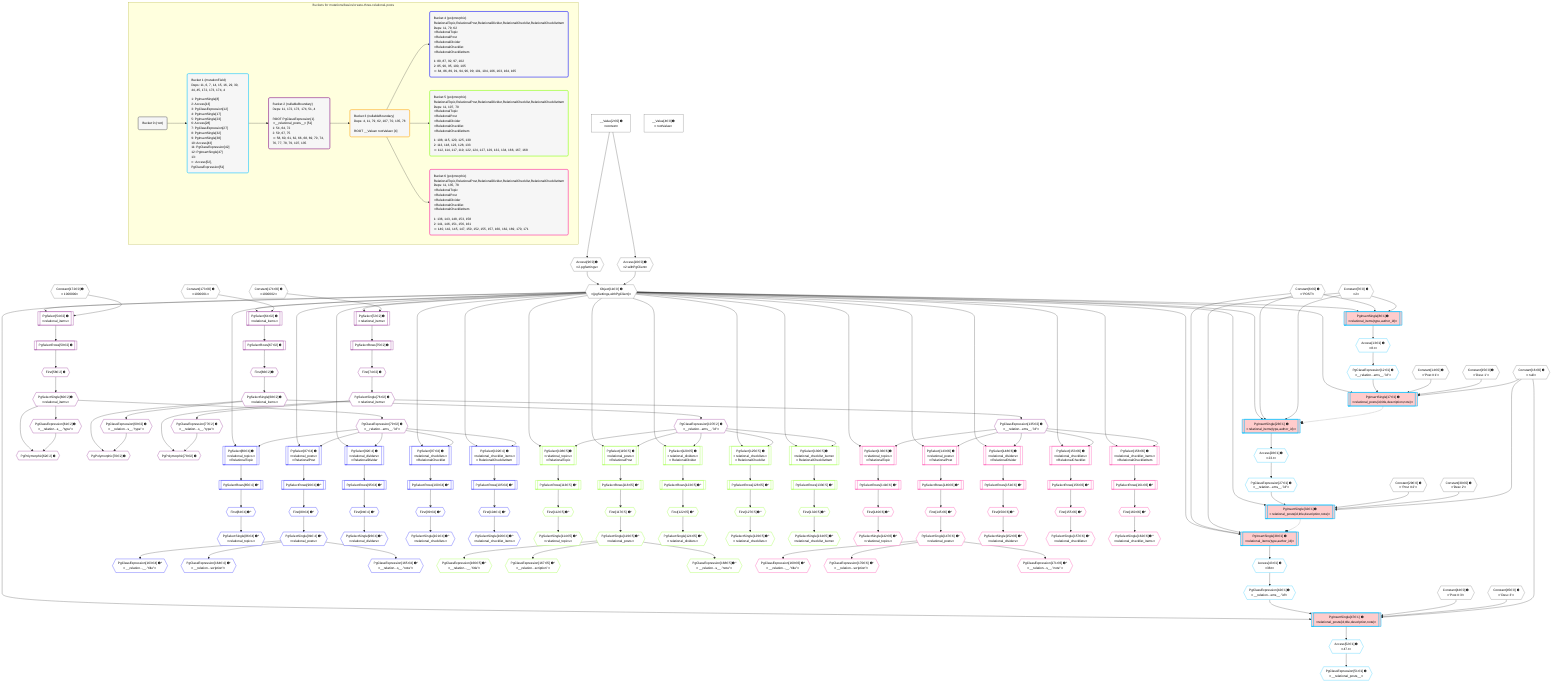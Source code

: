 %%{init: {'themeVariables': { 'fontSize': '12px'}}}%%
graph TD
    classDef path fill:#eee,stroke:#000,color:#000
    classDef plan fill:#fff,stroke-width:1px,color:#000
    classDef itemplan fill:#fff,stroke-width:2px,color:#000
    classDef unbatchedplan fill:#dff,stroke-width:1px,color:#000
    classDef sideeffectplan fill:#fcc,stroke-width:2px,color:#000
    classDef bucket fill:#f6f6f6,color:#000,stroke-width:2px,text-align:left

    subgraph "Buckets for mutations/basics/create-three-relational-posts"
    Bucket0("Bucket 0 (root)"):::bucket
    Bucket1("Bucket 1 (mutationField)<br />Deps: 11, 6, 7, 14, 15, 16, 29, 30, 44, 45, 172, 173, 174, 4<br /><br />1: PgInsertSingle[8]<br />2: Access[13]<br />3: PgClassExpression[12]<br />4: PgInsertSingle[17]<br />5: PgInsertSingle[23]<br />6: Access[28]<br />7: PgClassExpression[27]<br />8: PgInsertSingle[32]<br />9: PgInsertSingle[38]<br />10: Access[43]<br />11: PgClassExpression[42]<br />12: PgInsertSingle[47]<br />13: <br />ᐳ: Access[52], PgClassExpression[51]"):::bucket
    Bucket2("Bucket 2 (nullableBoundary)<br />Deps: 11, 172, 173, 174, 51, 4<br /><br />ROOT PgClassExpression{1}ᐸ__relational_posts__ᐳ[51]<br />1: 54, 64, 72<br />2: 59, 67, 75<br />ᐳ: 58, 60, 61, 62, 66, 68, 69, 70, 74, 76, 77, 78, 79, 107, 135"):::bucket
    Bucket3("Bucket 3 (nullableBoundary)<br />Deps: 4, 11, 79, 62, 107, 70, 135, 78<br /><br />ROOT __ValueᐸrootValueᐳ[4]"):::bucket
    Bucket4("Bucket 4 (polymorphic)<br />RelationalTopic,RelationalPost,RelationalDivider,RelationalChecklist,RelationalChecklistItem<br />Deps: 11, 79, 62<br />ᐳRelationalTopic<br />ᐳRelationalPost<br />ᐳRelationalDivider<br />ᐳRelationalChecklist<br />ᐳRelationalChecklistItem<br /><br />1: 80, 87, 92, 97, 102<br />2: 85, 90, 95, 100, 105<br />ᐳ: 84, 86, 89, 91, 94, 96, 99, 101, 104, 106, 163, 164, 165"):::bucket
    Bucket5("Bucket 5 (polymorphic)<br />RelationalTopic,RelationalPost,RelationalDivider,RelationalChecklist,RelationalChecklistItem<br />Deps: 11, 107, 70<br />ᐳRelationalTopic<br />ᐳRelationalPost<br />ᐳRelationalDivider<br />ᐳRelationalChecklist<br />ᐳRelationalChecklistItem<br /><br />1: 108, 115, 120, 125, 130<br />2: 113, 118, 123, 128, 133<br />ᐳ: 112, 114, 117, 119, 122, 124, 127, 129, 132, 134, 166, 167, 168"):::bucket
    Bucket6("Bucket 6 (polymorphic)<br />RelationalTopic,RelationalPost,RelationalDivider,RelationalChecklist,RelationalChecklistItem<br />Deps: 11, 135, 78<br />ᐳRelationalTopic<br />ᐳRelationalPost<br />ᐳRelationalDivider<br />ᐳRelationalChecklist<br />ᐳRelationalChecklistItem<br /><br />1: 136, 143, 148, 153, 158<br />2: 141, 146, 151, 156, 161<br />ᐳ: 140, 142, 145, 147, 150, 152, 155, 157, 160, 162, 169, 170, 171"):::bucket
    end
    Bucket0 --> Bucket1
    Bucket1 --> Bucket2
    Bucket2 --> Bucket3
    Bucket3 --> Bucket4 & Bucket5 & Bucket6

    %% plan dependencies
    Object11{{"Object[11∈0] ➊<br />ᐸ{pgSettings,withPgClient}ᐳ"}}:::plan
    Access9{{"Access[9∈0] ➊<br />ᐸ2.pgSettingsᐳ"}}:::plan
    Access10{{"Access[10∈0] ➊<br />ᐸ2.withPgClientᐳ"}}:::plan
    Access9 & Access10 --> Object11
    __Value2["__Value[2∈0] ➊<br />ᐸcontextᐳ"]:::plan
    __Value2 --> Access9
    __Value2 --> Access10
    __Value4["__Value[4∈0] ➊<br />ᐸrootValueᐳ"]:::plan
    Constant6{{"Constant[6∈0] ➊<br />ᐸ'POST'ᐳ"}}:::plan
    Constant7{{"Constant[7∈0] ➊<br />ᐸ2ᐳ"}}:::plan
    Constant14{{"Constant[14∈0] ➊<br />ᐸ'Post ꖛ1'ᐳ"}}:::plan
    Constant15{{"Constant[15∈0] ➊<br />ᐸ'Desc 1'ᐳ"}}:::plan
    Constant16{{"Constant[16∈0] ➊<br />ᐸnullᐳ"}}:::plan
    Constant29{{"Constant[29∈0] ➊<br />ᐸ'Post ꖛ2'ᐳ"}}:::plan
    Constant30{{"Constant[30∈0] ➊<br />ᐸ'Desc 2'ᐳ"}}:::plan
    Constant44{{"Constant[44∈0] ➊<br />ᐸ'Post ꖛ3'ᐳ"}}:::plan
    Constant45{{"Constant[45∈0] ➊<br />ᐸ'Desc 3'ᐳ"}}:::plan
    Constant172{{"Constant[172∈0] ➊<br />ᐸ1000000ᐳ"}}:::plan
    Constant173{{"Constant[173∈0] ➊<br />ᐸ1000001ᐳ"}}:::plan
    Constant174{{"Constant[174∈0] ➊<br />ᐸ1000002ᐳ"}}:::plan
    PgInsertSingle17[["PgInsertSingle[17∈1] ➊<br />ᐸrelational_posts(id,title,description,note)ᐳ"]]:::sideeffectplan
    PgClassExpression12{{"PgClassExpression[12∈1] ➊<br />ᐸ__relation...ems__.”id”ᐳ"}}:::plan
    Object11 & PgClassExpression12 & Constant14 & Constant15 & Constant16 --> PgInsertSingle17
    PgInsertSingle32[["PgInsertSingle[32∈1] ➊<br />ᐸrelational_posts(id,title,description,note)ᐳ"]]:::sideeffectplan
    PgClassExpression27{{"PgClassExpression[27∈1] ➊<br />ᐸ__relation...ems__.”id”ᐳ"}}:::plan
    Object11 & PgClassExpression27 & Constant29 & Constant30 & Constant16 --> PgInsertSingle32
    PgInsertSingle47[["PgInsertSingle[47∈1] ➊<br />ᐸrelational_posts(id,title,description,note)ᐳ"]]:::sideeffectplan
    PgClassExpression42{{"PgClassExpression[42∈1] ➊<br />ᐸ__relation...ems__.”id”ᐳ"}}:::plan
    Object11 & PgClassExpression42 & Constant44 & Constant45 & Constant16 --> PgInsertSingle47
    PgInsertSingle8[["PgInsertSingle[8∈1] ➊<br />ᐸrelational_items(type,author_id)ᐳ"]]:::sideeffectplan
    Object11 & Constant6 & Constant7 --> PgInsertSingle8
    PgInsertSingle23[["PgInsertSingle[23∈1] ➊<br />ᐸrelational_items(type,author_id)ᐳ"]]:::sideeffectplan
    Object11 & Constant6 & Constant7 --> PgInsertSingle23
    PgInsertSingle38[["PgInsertSingle[38∈1] ➊<br />ᐸrelational_items(type,author_id)ᐳ"]]:::sideeffectplan
    Object11 & Constant6 & Constant7 --> PgInsertSingle38
    Access13{{"Access[13∈1] ➊<br />ᐸ8.tᐳ"}}:::plan
    Access13 --> PgClassExpression12
    PgInsertSingle8 --> Access13
    Access28{{"Access[28∈1] ➊<br />ᐸ23.tᐳ"}}:::plan
    Access28 --> PgClassExpression27
    PgInsertSingle23 --> Access28
    Access43{{"Access[43∈1] ➊<br />ᐸ38.tᐳ"}}:::plan
    Access43 --> PgClassExpression42
    PgInsertSingle38 --> Access43
    PgClassExpression51{{"PgClassExpression[51∈1] ➊<br />ᐸ__relational_posts__ᐳ"}}:::plan
    Access52{{"Access[52∈1] ➊<br />ᐸ47.tᐳ"}}:::plan
    Access52 --> PgClassExpression51
    PgInsertSingle47 --> Access52
    PgSelect54[["PgSelect[54∈2] ➊<br />ᐸrelational_itemsᐳ"]]:::plan
    Object11 & Constant172 --> PgSelect54
    PgPolymorphic62{{"PgPolymorphic[62∈2] ➊"}}:::plan
    PgSelectSingle60{{"PgSelectSingle[60∈2] ➊<br />ᐸrelational_itemsᐳ"}}:::plan
    PgClassExpression61{{"PgClassExpression[61∈2] ➊<br />ᐸ__relation...s__.”type”ᐳ"}}:::plan
    PgSelectSingle60 & PgClassExpression61 --> PgPolymorphic62
    PgSelect64[["PgSelect[64∈2] ➊<br />ᐸrelational_itemsᐳ"]]:::plan
    Object11 & Constant173 --> PgSelect64
    PgPolymorphic70{{"PgPolymorphic[70∈2] ➊"}}:::plan
    PgSelectSingle68{{"PgSelectSingle[68∈2] ➊<br />ᐸrelational_itemsᐳ"}}:::plan
    PgClassExpression69{{"PgClassExpression[69∈2] ➊<br />ᐸ__relation...s__.”type”ᐳ"}}:::plan
    PgSelectSingle68 & PgClassExpression69 --> PgPolymorphic70
    PgSelect72[["PgSelect[72∈2] ➊<br />ᐸrelational_itemsᐳ"]]:::plan
    Object11 & Constant174 --> PgSelect72
    PgPolymorphic78{{"PgPolymorphic[78∈2] ➊"}}:::plan
    PgSelectSingle76{{"PgSelectSingle[76∈2] ➊<br />ᐸrelational_itemsᐳ"}}:::plan
    PgClassExpression77{{"PgClassExpression[77∈2] ➊<br />ᐸ__relation...s__.”type”ᐳ"}}:::plan
    PgSelectSingle76 & PgClassExpression77 --> PgPolymorphic78
    First58{{"First[58∈2] ➊"}}:::plan
    PgSelectRows59[["PgSelectRows[59∈2] ➊"]]:::plan
    PgSelectRows59 --> First58
    PgSelect54 --> PgSelectRows59
    First58 --> PgSelectSingle60
    PgSelectSingle60 --> PgClassExpression61
    First66{{"First[66∈2] ➊"}}:::plan
    PgSelectRows67[["PgSelectRows[67∈2] ➊"]]:::plan
    PgSelectRows67 --> First66
    PgSelect64 --> PgSelectRows67
    First66 --> PgSelectSingle68
    PgSelectSingle68 --> PgClassExpression69
    First74{{"First[74∈2] ➊"}}:::plan
    PgSelectRows75[["PgSelectRows[75∈2] ➊"]]:::plan
    PgSelectRows75 --> First74
    PgSelect72 --> PgSelectRows75
    First74 --> PgSelectSingle76
    PgSelectSingle76 --> PgClassExpression77
    PgClassExpression79{{"PgClassExpression[79∈2] ➊<br />ᐸ__relation...ems__.”id”ᐳ"}}:::plan
    PgSelectSingle60 --> PgClassExpression79
    PgClassExpression107{{"PgClassExpression[107∈2] ➊<br />ᐸ__relation...ems__.”id”ᐳ"}}:::plan
    PgSelectSingle68 --> PgClassExpression107
    PgClassExpression135{{"PgClassExpression[135∈2] ➊<br />ᐸ__relation...ems__.”id”ᐳ"}}:::plan
    PgSelectSingle76 --> PgClassExpression135
    PgSelect80[["PgSelect[80∈4] ➊<br />ᐸrelational_topicsᐳ<br />ᐳRelationalTopic"]]:::plan
    Object11 & PgClassExpression79 --> PgSelect80
    PgSelect87[["PgSelect[87∈4] ➊<br />ᐸrelational_postsᐳ<br />ᐳRelationalPost"]]:::plan
    Object11 & PgClassExpression79 --> PgSelect87
    PgSelect92[["PgSelect[92∈4] ➊<br />ᐸrelational_dividersᐳ<br />ᐳRelationalDivider"]]:::plan
    Object11 & PgClassExpression79 --> PgSelect92
    PgSelect97[["PgSelect[97∈4] ➊<br />ᐸrelational_checklistsᐳ<br />ᐳRelationalChecklist"]]:::plan
    Object11 & PgClassExpression79 --> PgSelect97
    PgSelect102[["PgSelect[102∈4] ➊<br />ᐸrelational_checklist_itemsᐳ<br />ᐳRelationalChecklistItem"]]:::plan
    Object11 & PgClassExpression79 --> PgSelect102
    First84{{"First[84∈4] ➊^"}}:::plan
    PgSelectRows85[["PgSelectRows[85∈4] ➊^"]]:::plan
    PgSelectRows85 --> First84
    PgSelect80 --> PgSelectRows85
    PgSelectSingle86{{"PgSelectSingle[86∈4] ➊^<br />ᐸrelational_topicsᐳ"}}:::plan
    First84 --> PgSelectSingle86
    First89{{"First[89∈4] ➊^"}}:::plan
    PgSelectRows90[["PgSelectRows[90∈4] ➊^"]]:::plan
    PgSelectRows90 --> First89
    PgSelect87 --> PgSelectRows90
    PgSelectSingle91{{"PgSelectSingle[91∈4] ➊^<br />ᐸrelational_postsᐳ"}}:::plan
    First89 --> PgSelectSingle91
    First94{{"First[94∈4] ➊^"}}:::plan
    PgSelectRows95[["PgSelectRows[95∈4] ➊^"]]:::plan
    PgSelectRows95 --> First94
    PgSelect92 --> PgSelectRows95
    PgSelectSingle96{{"PgSelectSingle[96∈4] ➊^<br />ᐸrelational_dividersᐳ"}}:::plan
    First94 --> PgSelectSingle96
    First99{{"First[99∈4] ➊^"}}:::plan
    PgSelectRows100[["PgSelectRows[100∈4] ➊^"]]:::plan
    PgSelectRows100 --> First99
    PgSelect97 --> PgSelectRows100
    PgSelectSingle101{{"PgSelectSingle[101∈4] ➊^<br />ᐸrelational_checklistsᐳ"}}:::plan
    First99 --> PgSelectSingle101
    First104{{"First[104∈4] ➊^"}}:::plan
    PgSelectRows105[["PgSelectRows[105∈4] ➊^"]]:::plan
    PgSelectRows105 --> First104
    PgSelect102 --> PgSelectRows105
    PgSelectSingle106{{"PgSelectSingle[106∈4] ➊^<br />ᐸrelational_checklist_itemsᐳ"}}:::plan
    First104 --> PgSelectSingle106
    PgClassExpression163{{"PgClassExpression[163∈4] ➊^<br />ᐸ__relation...__.”title”ᐳ"}}:::plan
    PgSelectSingle91 --> PgClassExpression163
    PgClassExpression164{{"PgClassExpression[164∈4] ➊^<br />ᐸ__relation...scription”ᐳ"}}:::plan
    PgSelectSingle91 --> PgClassExpression164
    PgClassExpression165{{"PgClassExpression[165∈4] ➊^<br />ᐸ__relation...s__.”note”ᐳ"}}:::plan
    PgSelectSingle91 --> PgClassExpression165
    PgSelect108[["PgSelect[108∈5] ➊<br />ᐸrelational_topicsᐳ<br />ᐳRelationalTopic"]]:::plan
    Object11 & PgClassExpression107 --> PgSelect108
    PgSelect115[["PgSelect[115∈5] ➊<br />ᐸrelational_postsᐳ<br />ᐳRelationalPost"]]:::plan
    Object11 & PgClassExpression107 --> PgSelect115
    PgSelect120[["PgSelect[120∈5] ➊<br />ᐸrelational_dividersᐳ<br />ᐳRelationalDivider"]]:::plan
    Object11 & PgClassExpression107 --> PgSelect120
    PgSelect125[["PgSelect[125∈5] ➊<br />ᐸrelational_checklistsᐳ<br />ᐳRelationalChecklist"]]:::plan
    Object11 & PgClassExpression107 --> PgSelect125
    PgSelect130[["PgSelect[130∈5] ➊<br />ᐸrelational_checklist_itemsᐳ<br />ᐳRelationalChecklistItem"]]:::plan
    Object11 & PgClassExpression107 --> PgSelect130
    First112{{"First[112∈5] ➊^"}}:::plan
    PgSelectRows113[["PgSelectRows[113∈5] ➊^"]]:::plan
    PgSelectRows113 --> First112
    PgSelect108 --> PgSelectRows113
    PgSelectSingle114{{"PgSelectSingle[114∈5] ➊^<br />ᐸrelational_topicsᐳ"}}:::plan
    First112 --> PgSelectSingle114
    First117{{"First[117∈5] ➊^"}}:::plan
    PgSelectRows118[["PgSelectRows[118∈5] ➊^"]]:::plan
    PgSelectRows118 --> First117
    PgSelect115 --> PgSelectRows118
    PgSelectSingle119{{"PgSelectSingle[119∈5] ➊^<br />ᐸrelational_postsᐳ"}}:::plan
    First117 --> PgSelectSingle119
    First122{{"First[122∈5] ➊^"}}:::plan
    PgSelectRows123[["PgSelectRows[123∈5] ➊^"]]:::plan
    PgSelectRows123 --> First122
    PgSelect120 --> PgSelectRows123
    PgSelectSingle124{{"PgSelectSingle[124∈5] ➊^<br />ᐸrelational_dividersᐳ"}}:::plan
    First122 --> PgSelectSingle124
    First127{{"First[127∈5] ➊^"}}:::plan
    PgSelectRows128[["PgSelectRows[128∈5] ➊^"]]:::plan
    PgSelectRows128 --> First127
    PgSelect125 --> PgSelectRows128
    PgSelectSingle129{{"PgSelectSingle[129∈5] ➊^<br />ᐸrelational_checklistsᐳ"}}:::plan
    First127 --> PgSelectSingle129
    First132{{"First[132∈5] ➊^"}}:::plan
    PgSelectRows133[["PgSelectRows[133∈5] ➊^"]]:::plan
    PgSelectRows133 --> First132
    PgSelect130 --> PgSelectRows133
    PgSelectSingle134{{"PgSelectSingle[134∈5] ➊^<br />ᐸrelational_checklist_itemsᐳ"}}:::plan
    First132 --> PgSelectSingle134
    PgClassExpression166{{"PgClassExpression[166∈5] ➊^<br />ᐸ__relation...__.”title”ᐳ"}}:::plan
    PgSelectSingle119 --> PgClassExpression166
    PgClassExpression167{{"PgClassExpression[167∈5] ➊^<br />ᐸ__relation...scription”ᐳ"}}:::plan
    PgSelectSingle119 --> PgClassExpression167
    PgClassExpression168{{"PgClassExpression[168∈5] ➊^<br />ᐸ__relation...s__.”note”ᐳ"}}:::plan
    PgSelectSingle119 --> PgClassExpression168
    PgSelect136[["PgSelect[136∈6] ➊<br />ᐸrelational_topicsᐳ<br />ᐳRelationalTopic"]]:::plan
    Object11 & PgClassExpression135 --> PgSelect136
    PgSelect143[["PgSelect[143∈6] ➊<br />ᐸrelational_postsᐳ<br />ᐳRelationalPost"]]:::plan
    Object11 & PgClassExpression135 --> PgSelect143
    PgSelect148[["PgSelect[148∈6] ➊<br />ᐸrelational_dividersᐳ<br />ᐳRelationalDivider"]]:::plan
    Object11 & PgClassExpression135 --> PgSelect148
    PgSelect153[["PgSelect[153∈6] ➊<br />ᐸrelational_checklistsᐳ<br />ᐳRelationalChecklist"]]:::plan
    Object11 & PgClassExpression135 --> PgSelect153
    PgSelect158[["PgSelect[158∈6] ➊<br />ᐸrelational_checklist_itemsᐳ<br />ᐳRelationalChecklistItem"]]:::plan
    Object11 & PgClassExpression135 --> PgSelect158
    First140{{"First[140∈6] ➊^"}}:::plan
    PgSelectRows141[["PgSelectRows[141∈6] ➊^"]]:::plan
    PgSelectRows141 --> First140
    PgSelect136 --> PgSelectRows141
    PgSelectSingle142{{"PgSelectSingle[142∈6] ➊^<br />ᐸrelational_topicsᐳ"}}:::plan
    First140 --> PgSelectSingle142
    First145{{"First[145∈6] ➊^"}}:::plan
    PgSelectRows146[["PgSelectRows[146∈6] ➊^"]]:::plan
    PgSelectRows146 --> First145
    PgSelect143 --> PgSelectRows146
    PgSelectSingle147{{"PgSelectSingle[147∈6] ➊^<br />ᐸrelational_postsᐳ"}}:::plan
    First145 --> PgSelectSingle147
    First150{{"First[150∈6] ➊^"}}:::plan
    PgSelectRows151[["PgSelectRows[151∈6] ➊^"]]:::plan
    PgSelectRows151 --> First150
    PgSelect148 --> PgSelectRows151
    PgSelectSingle152{{"PgSelectSingle[152∈6] ➊^<br />ᐸrelational_dividersᐳ"}}:::plan
    First150 --> PgSelectSingle152
    First155{{"First[155∈6] ➊^"}}:::plan
    PgSelectRows156[["PgSelectRows[156∈6] ➊^"]]:::plan
    PgSelectRows156 --> First155
    PgSelect153 --> PgSelectRows156
    PgSelectSingle157{{"PgSelectSingle[157∈6] ➊^<br />ᐸrelational_checklistsᐳ"}}:::plan
    First155 --> PgSelectSingle157
    First160{{"First[160∈6] ➊^"}}:::plan
    PgSelectRows161[["PgSelectRows[161∈6] ➊^"]]:::plan
    PgSelectRows161 --> First160
    PgSelect158 --> PgSelectRows161
    PgSelectSingle162{{"PgSelectSingle[162∈6] ➊^<br />ᐸrelational_checklist_itemsᐳ"}}:::plan
    First160 --> PgSelectSingle162
    PgClassExpression169{{"PgClassExpression[169∈6] ➊^<br />ᐸ__relation...__.”title”ᐳ"}}:::plan
    PgSelectSingle147 --> PgClassExpression169
    PgClassExpression170{{"PgClassExpression[170∈6] ➊^<br />ᐸ__relation...scription”ᐳ"}}:::plan
    PgSelectSingle147 --> PgClassExpression170
    PgClassExpression171{{"PgClassExpression[171∈6] ➊^<br />ᐸ__relation...s__.”note”ᐳ"}}:::plan
    PgSelectSingle147 --> PgClassExpression171

    %% define steps
    classDef bucket0 stroke:#696969
    class Bucket0,__Value2,__Value4,Constant6,Constant7,Access9,Access10,Object11,Constant14,Constant15,Constant16,Constant29,Constant30,Constant44,Constant45,Constant172,Constant173,Constant174 bucket0
    classDef bucket1 stroke:#00bfff
    class Bucket1,PgInsertSingle8,PgClassExpression12,Access13,PgInsertSingle17,PgInsertSingle23,PgClassExpression27,Access28,PgInsertSingle32,PgInsertSingle38,PgClassExpression42,Access43,PgInsertSingle47,PgClassExpression51,Access52 bucket1
    classDef bucket2 stroke:#7f007f
    class Bucket2,PgSelect54,First58,PgSelectRows59,PgSelectSingle60,PgClassExpression61,PgPolymorphic62,PgSelect64,First66,PgSelectRows67,PgSelectSingle68,PgClassExpression69,PgPolymorphic70,PgSelect72,First74,PgSelectRows75,PgSelectSingle76,PgClassExpression77,PgPolymorphic78,PgClassExpression79,PgClassExpression107,PgClassExpression135 bucket2
    classDef bucket3 stroke:#ffa500
    class Bucket3 bucket3
    classDef bucket4 stroke:#0000ff
    class Bucket4,PgSelect80,First84,PgSelectRows85,PgSelectSingle86,PgSelect87,First89,PgSelectRows90,PgSelectSingle91,PgSelect92,First94,PgSelectRows95,PgSelectSingle96,PgSelect97,First99,PgSelectRows100,PgSelectSingle101,PgSelect102,First104,PgSelectRows105,PgSelectSingle106,PgClassExpression163,PgClassExpression164,PgClassExpression165 bucket4
    classDef bucket5 stroke:#7fff00
    class Bucket5,PgSelect108,First112,PgSelectRows113,PgSelectSingle114,PgSelect115,First117,PgSelectRows118,PgSelectSingle119,PgSelect120,First122,PgSelectRows123,PgSelectSingle124,PgSelect125,First127,PgSelectRows128,PgSelectSingle129,PgSelect130,First132,PgSelectRows133,PgSelectSingle134,PgClassExpression166,PgClassExpression167,PgClassExpression168 bucket5
    classDef bucket6 stroke:#ff1493
    class Bucket6,PgSelect136,First140,PgSelectRows141,PgSelectSingle142,PgSelect143,First145,PgSelectRows146,PgSelectSingle147,PgSelect148,First150,PgSelectRows151,PgSelectSingle152,PgSelect153,First155,PgSelectRows156,PgSelectSingle157,PgSelect158,First160,PgSelectRows161,PgSelectSingle162,PgClassExpression169,PgClassExpression170,PgClassExpression171 bucket6

    %% implicit side effects
    PgInsertSingle17 -.-o PgInsertSingle23
    PgInsertSingle32 -.-o PgInsertSingle38
